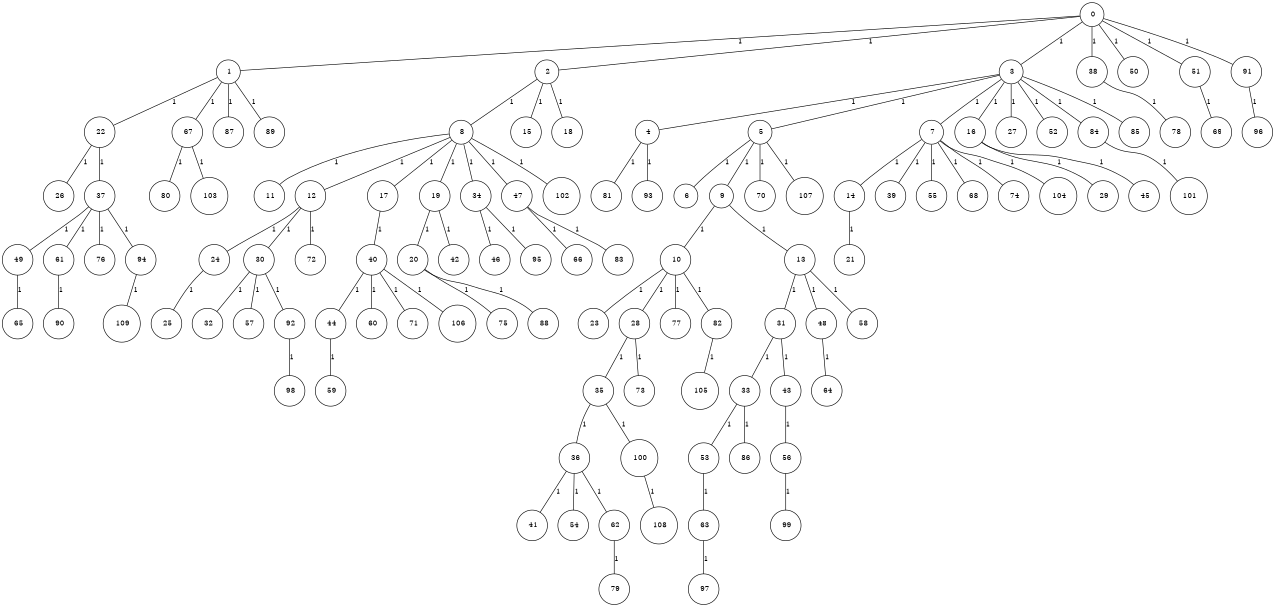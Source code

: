 graph G {
size="8.5,11;"
ratio = "expand;"
fixedsize="true;"
overlap="scale;"
node[shape=circle,width=.12,hight=.12,fontsize=12]
edge[fontsize=12]

0[label=" 0" color=black, pos="1.5887346,1.0545214!"];
1[label=" 1" color=black, pos="1.0168527,1.4944595!"];
2[label=" 2" color=black, pos="0.84666081,1.0299684!"];
3[label=" 3" color=black, pos="2.5890608,0.098169051!"];
4[label=" 4" color=black, pos="2.0765277,2.3799315!"];
5[label=" 5" color=black, pos="2.3173874,0.43119977!"];
6[label=" 6" color=black, pos="0.64509189,0.73285638!"];
7[label=" 7" color=black, pos="2.4802707,0.024542005!"];
8[label=" 8" color=black, pos="1.530462,1.9589555!"];
9[label=" 9" color=black, pos="1.5484445,2.6708502!"];
10[label=" 10" color=black, pos="0.65079475,0.60885633!"];
11[label=" 11" color=black, pos="1.6703682,0.27111061!"];
12[label=" 12" color=black, pos="0.27703893,0.4505712!"];
13[label=" 13" color=black, pos="2.6491556,2.4834319!"];
14[label=" 14" color=black, pos="2.1167676,1.2649646!"];
15[label=" 15" color=black, pos="0.94380081,1.6660436!"];
16[label=" 16" color=black, pos="0.36857004,1.0215776!"];
17[label=" 17" color=black, pos="0.07841401,2.3121198!"];
18[label=" 18" color=black, pos="0.3932464,2.9690643!"];
19[label=" 19" color=black, pos="1.6280015,0.8105105!"];
20[label=" 20" color=black, pos="2.8912171,2.4994667!"];
21[label=" 21" color=black, pos="0.14285268,2.8346201!"];
22[label=" 22" color=black, pos="0.19918691,2.8566586!"];
23[label=" 23" color=black, pos="2.3890913,2.6172506!"];
24[label=" 24" color=black, pos="1.1477012,0.67467585!"];
25[label=" 25" color=black, pos="0.33125589,1.955324!"];
26[label=" 26" color=black, pos="0.90777174,1.7881169!"];
27[label=" 27" color=black, pos="1.1645633,1.4408137!"];
28[label=" 28" color=black, pos="1.8597091,0.5961531!"];
29[label=" 29" color=black, pos="0.92317904,0.26218205!"];
30[label=" 30" color=black, pos="0.53035791,1.2653537!"];
31[label=" 31" color=black, pos="0.64154278,0.67711054!"];
32[label=" 32" color=black, pos="1.5214324,1.0153593!"];
33[label=" 33" color=black, pos="1.338582,2.5771905!"];
34[label=" 34" color=black, pos="2.8950717,2.782127!"];
35[label=" 35" color=black, pos="1.9639349,2.1154154!"];
36[label=" 36" color=black, pos="0.16322104,0.82620577!"];
37[label=" 37" color=black, pos="0.14234173,0.20876604!"];
38[label=" 38" color=black, pos="2.2072284,0.59214884!"];
39[label=" 39" color=black, pos="2.356724,2.6380152!"];
40[label=" 40" color=black, pos="2.6210458,2.7308446!"];
41[label=" 41" color=black, pos="0.6240578,1.2059815!"];
42[label=" 42" color=black, pos="0.67334258,1.5787644!"];
43[label=" 43" color=black, pos="0.21104913,2.4609214!"];
44[label=" 44" color=black, pos="1.4057484,1.4606702!"];
45[label=" 45" color=black, pos="2.375515,2.2207897!"];
46[label=" 46" color=black, pos="1.143556,0.43151463!"];
47[label=" 47" color=black, pos="2.082198,1.3784363!"];
48[label=" 48" color=black, pos="0.72290435,1.6628715!"];
49[label=" 49" color=black, pos="1.417316,1.8660916!"];
50[label=" 50" color=black, pos="1.8569615,2.727936!"];
51[label=" 51" color=black, pos="1.1390359,1.4422808!"];
52[label=" 52" color=black, pos="0.47598466,1.0928744!"];
53[label=" 53" color=black, pos="2.5723873,0.4342431!"];
54[label=" 54" color=black, pos="1.1266027,0.21622331!"];
55[label=" 55" color=black, pos="1.9352876,0.91204444!"];
56[label=" 56" color=black, pos="2.7039405,1.0051541!"];
57[label=" 57" color=black, pos="1.4437689,2.2119151!"];
58[label=" 58" color=black, pos="2.3161018,0.36874109!"];
59[label=" 59" color=black, pos="0.12870861,1.999922!"];
60[label=" 60" color=black, pos="0.71397296,0.45619293!"];
61[label=" 61" color=black, pos="2.4064605,1.0023036!"];
62[label=" 62" color=black, pos="2.7561938,0.74186399!"];
63[label=" 63" color=black, pos="2.8131866,0.34967329!"];
64[label=" 64" color=black, pos="0.22882435,0.63838354!"];
65[label=" 65" color=black, pos="1.2260731,0.97332375!"];
66[label=" 66" color=black, pos="2.7901498,2.9973125!"];
67[label=" 67" color=black, pos="0.15308674,1.5235516!"];
68[label=" 68" color=black, pos="0.09003089,0.15341999!"];
69[label=" 69" color=black, pos="0.8701806,0.029554702!"];
70[label=" 70" color=black, pos="2.3742506,1.3178557!"];
71[label=" 71" color=black, pos="0.42532711,1.7045642!"];
72[label=" 72" color=black, pos="1.0223564,2.3267448!"];
73[label=" 73" color=black, pos="0.19324636,1.7906043!"];
74[label=" 74" color=black, pos="1.6421333,2.9022545!"];
75[label=" 75" color=black, pos="1.7851514,0.66227978!"];
76[label=" 76" color=black, pos="1.4055507,1.3716737!"];
77[label=" 77" color=black, pos="1.9714234,2.9021057!"];
78[label=" 78" color=black, pos="1.1726471,0.53311112!"];
79[label=" 79" color=black, pos="2.8874904,1.2521257!"];
80[label=" 80" color=black, pos="2.580623,0.15827629!"];
81[label=" 81" color=black, pos="0.87893893,2.7572655!"];
82[label=" 82" color=black, pos="2.7367975,2.3162924!"];
83[label=" 83" color=black, pos="0.085326189,1.3971312!"];
84[label=" 84" color=black, pos="2.7942719,2.7666082!"];
85[label=" 85" color=black, pos="1.1700333,0.1113693!"];
86[label=" 86" color=black, pos="2.8886754,0.94065458!"];
87[label=" 87" color=black, pos="1.8821557,0.68601257!"];
88[label=" 88" color=black, pos="0.77165067,0.23664814!"];
89[label=" 89" color=black, pos="1.7931695,2.1716619!"];
90[label=" 90" color=black, pos="2.6534337,2.0519159!"];
91[label=" 91" color=black, pos="0.46652639,1.2296368!"];
92[label=" 92" color=black, pos="0.21785194,1.0264936!"];
93[label=" 93" color=black, pos="0.66495899,1.7305656!"];
94[label=" 94" color=black, pos="0.78234334,1.3298001!"];
95[label=" 95" color=black, pos="2.8640004,2.1272778!"];
96[label=" 96" color=black, pos="1.8601015,1.2862407!"];
97[label=" 97" color=black, pos="0.35783962,2.183238!"];
98[label=" 98" color=black, pos="1.9458568,0.7500332!"];
99[label=" 99" color=black, pos="0.68420097,1.6731815!"];
100[label=" 100" color=black, pos="2.975915,2.2899381!"];
101[label=" 101" color=black, pos="0.83753804,2.1945084!"];
102[label=" 102" color=black, pos="0.6917239,2.2843804!"];
103[label=" 103" color=black, pos="1.5401212,2.1913754!"];
104[label=" 104" color=black, pos="2.7755842,0.053493719!"];
105[label=" 105" color=black, pos="0.93551867,2.1446971!"];
106[label=" 106" color=black, pos="1.4718856,0.29375868!"];
107[label=" 107" color=black, pos="2.8744003,1.0581395!"];
108[label=" 108" color=black, pos="0.6666153,0.49118942!"];
109[label=" 109" color=black, pos="0.36858138,1.1240347!"];
0--1[label="1"]
0--2[label="1"]
0--3[label="1"]
0--38[label="1"]
0--50[label="1"]
0--51[label="1"]
0--91[label="1"]
1--22[label="1"]
1--67[label="1"]
1--87[label="1"]
1--89[label="1"]
2--8[label="1"]
2--15[label="1"]
2--18[label="1"]
3--4[label="1"]
3--5[label="1"]
3--7[label="1"]
3--16[label="1"]
3--27[label="1"]
3--52[label="1"]
3--84[label="1"]
3--85[label="1"]
4--81[label="1"]
4--93[label="1"]
5--6[label="1"]
5--9[label="1"]
5--70[label="1"]
5--107[label="1"]
7--14[label="1"]
7--39[label="1"]
7--55[label="1"]
7--68[label="1"]
7--74[label="1"]
7--104[label="1"]
8--11[label="1"]
8--12[label="1"]
8--17[label="1"]
8--19[label="1"]
8--34[label="1"]
8--47[label="1"]
8--102[label="1"]
9--10[label="1"]
9--13[label="1"]
10--23[label="1"]
10--28[label="1"]
10--77[label="1"]
10--82[label="1"]
12--24[label="1"]
12--30[label="1"]
12--72[label="1"]
13--31[label="1"]
13--48[label="1"]
13--58[label="1"]
14--21[label="1"]
16--29[label="1"]
16--45[label="1"]
17--40[label="1"]
19--20[label="1"]
19--42[label="1"]
20--75[label="1"]
20--88[label="1"]
22--26[label="1"]
22--37[label="1"]
24--25[label="1"]
28--35[label="1"]
28--73[label="1"]
30--32[label="1"]
30--57[label="1"]
30--92[label="1"]
31--33[label="1"]
31--43[label="1"]
33--53[label="1"]
33--86[label="1"]
34--46[label="1"]
34--95[label="1"]
35--36[label="1"]
35--100[label="1"]
36--41[label="1"]
36--54[label="1"]
36--62[label="1"]
37--49[label="1"]
37--61[label="1"]
37--76[label="1"]
37--94[label="1"]
38--78[label="1"]
40--44[label="1"]
40--60[label="1"]
40--71[label="1"]
40--106[label="1"]
43--56[label="1"]
44--59[label="1"]
47--66[label="1"]
47--83[label="1"]
48--64[label="1"]
49--65[label="1"]
51--69[label="1"]
53--63[label="1"]
56--99[label="1"]
61--90[label="1"]
62--79[label="1"]
63--97[label="1"]
67--80[label="1"]
67--103[label="1"]
82--105[label="1"]
84--101[label="1"]
91--96[label="1"]
92--98[label="1"]
94--109[label="1"]
100--108[label="1"]

}

